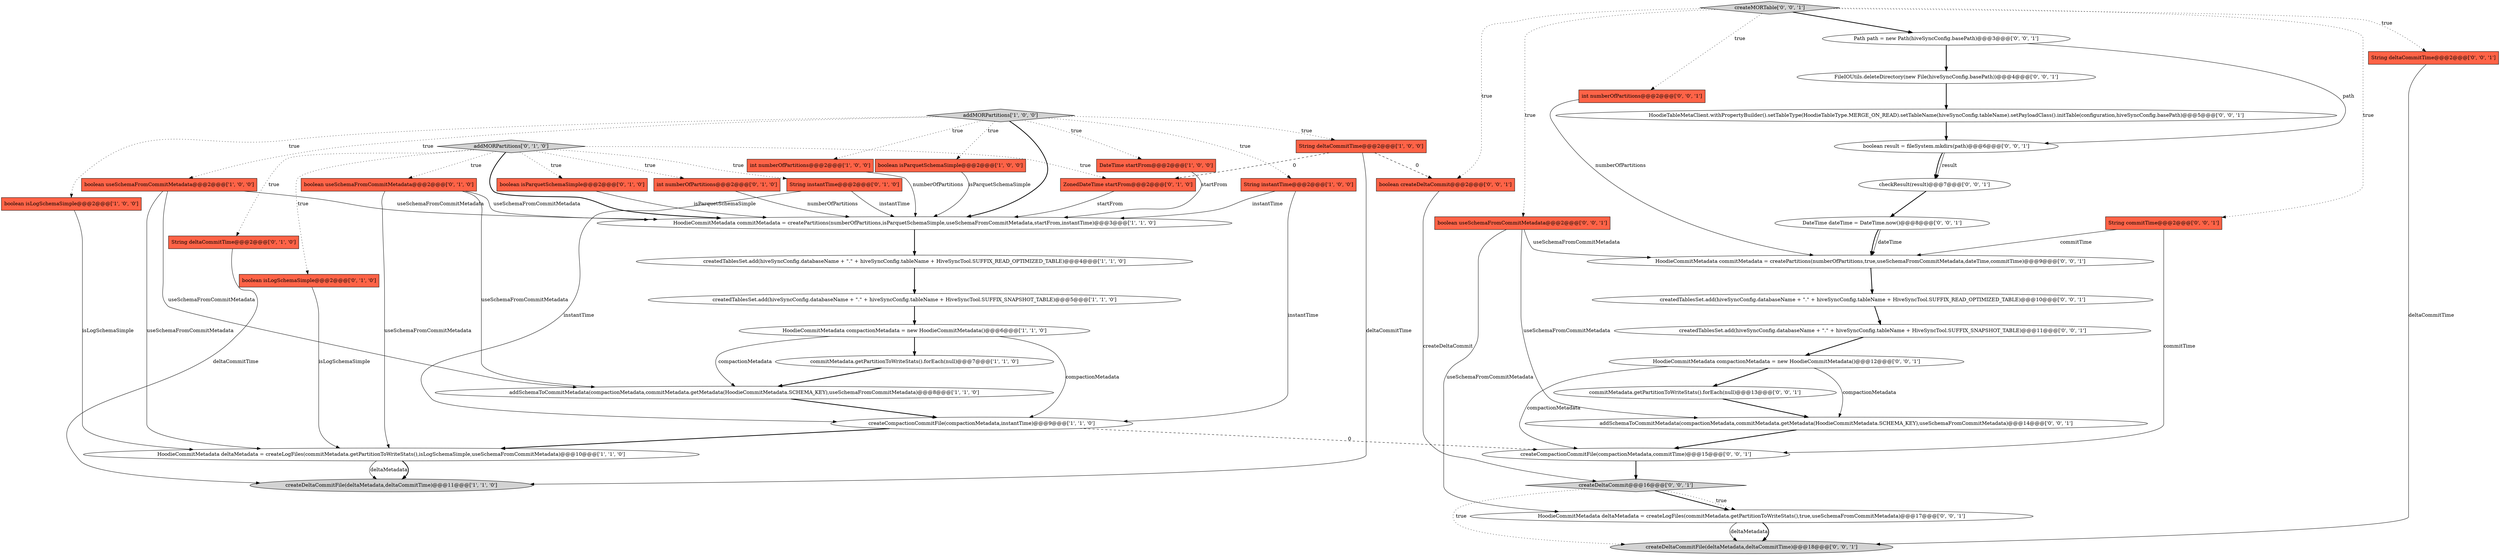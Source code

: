 digraph {
24 [style = filled, label = "ZonedDateTime startFrom@@@2@@@['0', '1', '0']", fillcolor = tomato, shape = box image = "AAA1AAABBB2BBB"];
31 [style = filled, label = "commitMetadata.getPartitionToWriteStats().forEach(null)@@@13@@@['0', '0', '1']", fillcolor = white, shape = ellipse image = "AAA0AAABBB3BBB"];
22 [style = filled, label = "int numberOfPartitions@@@2@@@['0', '1', '0']", fillcolor = tomato, shape = box image = "AAA0AAABBB2BBB"];
45 [style = filled, label = "addSchemaToCommitMetadata(compactionMetadata,commitMetadata.getMetadata(HoodieCommitMetadata.SCHEMA_KEY),useSchemaFromCommitMetadata)@@@14@@@['0', '0', '1']", fillcolor = white, shape = ellipse image = "AAA0AAABBB3BBB"];
18 [style = filled, label = "boolean useSchemaFromCommitMetadata@@@2@@@['0', '1', '0']", fillcolor = tomato, shape = box image = "AAA0AAABBB2BBB"];
4 [style = filled, label = "String instantTime@@@2@@@['1', '0', '0']", fillcolor = tomato, shape = box image = "AAA0AAABBB1BBB"];
10 [style = filled, label = "DateTime startFrom@@@2@@@['1', '0', '0']", fillcolor = tomato, shape = box image = "AAA0AAABBB1BBB"];
39 [style = filled, label = "createdTablesSet.add(hiveSyncConfig.databaseName + \".\" + hiveSyncConfig.tableName + HiveSyncTool.SUFFIX_SNAPSHOT_TABLE)@@@11@@@['0', '0', '1']", fillcolor = white, shape = ellipse image = "AAA0AAABBB3BBB"];
1 [style = filled, label = "int numberOfPartitions@@@2@@@['1', '0', '0']", fillcolor = tomato, shape = box image = "AAA0AAABBB1BBB"];
34 [style = filled, label = "createMORTable['0', '0', '1']", fillcolor = lightgray, shape = diamond image = "AAA0AAABBB3BBB"];
12 [style = filled, label = "String deltaCommitTime@@@2@@@['1', '0', '0']", fillcolor = tomato, shape = box image = "AAA1AAABBB1BBB"];
43 [style = filled, label = "HoodieCommitMetadata deltaMetadata = createLogFiles(commitMetadata.getPartitionToWriteStats(),true,useSchemaFromCommitMetadata)@@@17@@@['0', '0', '1']", fillcolor = white, shape = ellipse image = "AAA0AAABBB3BBB"];
25 [style = filled, label = "String deltaCommitTime@@@2@@@['0', '0', '1']", fillcolor = tomato, shape = box image = "AAA0AAABBB3BBB"];
27 [style = filled, label = "createDeltaCommit@@@16@@@['0', '0', '1']", fillcolor = lightgray, shape = diamond image = "AAA0AAABBB3BBB"];
44 [style = filled, label = "HoodieTableMetaClient.withPropertyBuilder().setTableType(HoodieTableType.MERGE_ON_READ).setTableName(hiveSyncConfig.tableName).setPayloadClass().initTable(configuration,hiveSyncConfig.basePath)@@@5@@@['0', '0', '1']", fillcolor = white, shape = ellipse image = "AAA0AAABBB3BBB"];
13 [style = filled, label = "createdTablesSet.add(hiveSyncConfig.databaseName + \".\" + hiveSyncConfig.tableName + HiveSyncTool.SUFFIX_READ_OPTIMIZED_TABLE)@@@4@@@['1', '1', '0']", fillcolor = white, shape = ellipse image = "AAA0AAABBB1BBB"];
20 [style = filled, label = "String deltaCommitTime@@@2@@@['0', '1', '0']", fillcolor = tomato, shape = box image = "AAA0AAABBB2BBB"];
29 [style = filled, label = "boolean useSchemaFromCommitMetadata@@@2@@@['0', '0', '1']", fillcolor = tomato, shape = box image = "AAA0AAABBB3BBB"];
41 [style = filled, label = "HoodieCommitMetadata compactionMetadata = new HoodieCommitMetadata()@@@12@@@['0', '0', '1']", fillcolor = white, shape = ellipse image = "AAA0AAABBB3BBB"];
8 [style = filled, label = "commitMetadata.getPartitionToWriteStats().forEach(null)@@@7@@@['1', '1', '0']", fillcolor = white, shape = ellipse image = "AAA0AAABBB1BBB"];
9 [style = filled, label = "boolean isLogSchemaSimple@@@2@@@['1', '0', '0']", fillcolor = tomato, shape = box image = "AAA0AAABBB1BBB"];
35 [style = filled, label = "String commitTime@@@2@@@['0', '0', '1']", fillcolor = tomato, shape = box image = "AAA0AAABBB3BBB"];
36 [style = filled, label = "createdTablesSet.add(hiveSyncConfig.databaseName + \".\" + hiveSyncConfig.tableName + HiveSyncTool.SUFFIX_READ_OPTIMIZED_TABLE)@@@10@@@['0', '0', '1']", fillcolor = white, shape = ellipse image = "AAA0AAABBB3BBB"];
3 [style = filled, label = "boolean isParquetSchemaSimple@@@2@@@['1', '0', '0']", fillcolor = tomato, shape = box image = "AAA0AAABBB1BBB"];
26 [style = filled, label = "DateTime dateTime = DateTime.now()@@@8@@@['0', '0', '1']", fillcolor = white, shape = ellipse image = "AAA0AAABBB3BBB"];
6 [style = filled, label = "HoodieCommitMetadata commitMetadata = createPartitions(numberOfPartitions,isParquetSchemaSimple,useSchemaFromCommitMetadata,startFrom,instantTime)@@@3@@@['1', '1', '0']", fillcolor = white, shape = ellipse image = "AAA0AAABBB1BBB"];
0 [style = filled, label = "HoodieCommitMetadata compactionMetadata = new HoodieCommitMetadata()@@@6@@@['1', '1', '0']", fillcolor = white, shape = ellipse image = "AAA0AAABBB1BBB"];
2 [style = filled, label = "createCompactionCommitFile(compactionMetadata,instantTime)@@@9@@@['1', '1', '0']", fillcolor = white, shape = ellipse image = "AAA0AAABBB1BBB"];
42 [style = filled, label = "boolean createDeltaCommit@@@2@@@['0', '0', '1']", fillcolor = tomato, shape = box image = "AAA0AAABBB3BBB"];
40 [style = filled, label = "int numberOfPartitions@@@2@@@['0', '0', '1']", fillcolor = tomato, shape = box image = "AAA0AAABBB3BBB"];
38 [style = filled, label = "FileIOUtils.deleteDirectory(new File(hiveSyncConfig.basePath))@@@4@@@['0', '0', '1']", fillcolor = white, shape = ellipse image = "AAA0AAABBB3BBB"];
16 [style = filled, label = "createdTablesSet.add(hiveSyncConfig.databaseName + \".\" + hiveSyncConfig.tableName + HiveSyncTool.SUFFIX_SNAPSHOT_TABLE)@@@5@@@['1', '1', '0']", fillcolor = white, shape = ellipse image = "AAA0AAABBB1BBB"];
46 [style = filled, label = "checkResult(result)@@@7@@@['0', '0', '1']", fillcolor = white, shape = ellipse image = "AAA0AAABBB3BBB"];
14 [style = filled, label = "addMORPartitions['1', '0', '0']", fillcolor = lightgray, shape = diamond image = "AAA0AAABBB1BBB"];
28 [style = filled, label = "createDeltaCommitFile(deltaMetadata,deltaCommitTime)@@@18@@@['0', '0', '1']", fillcolor = lightgray, shape = ellipse image = "AAA0AAABBB3BBB"];
7 [style = filled, label = "HoodieCommitMetadata deltaMetadata = createLogFiles(commitMetadata.getPartitionToWriteStats(),isLogSchemaSimple,useSchemaFromCommitMetadata)@@@10@@@['1', '1', '0']", fillcolor = white, shape = ellipse image = "AAA0AAABBB1BBB"];
15 [style = filled, label = "createDeltaCommitFile(deltaMetadata,deltaCommitTime)@@@11@@@['1', '1', '0']", fillcolor = lightgray, shape = ellipse image = "AAA0AAABBB1BBB"];
11 [style = filled, label = "addSchemaToCommitMetadata(compactionMetadata,commitMetadata.getMetadata(HoodieCommitMetadata.SCHEMA_KEY),useSchemaFromCommitMetadata)@@@8@@@['1', '1', '0']", fillcolor = white, shape = ellipse image = "AAA0AAABBB1BBB"];
19 [style = filled, label = "addMORPartitions['0', '1', '0']", fillcolor = lightgray, shape = diamond image = "AAA0AAABBB2BBB"];
30 [style = filled, label = "boolean result = fileSystem.mkdirs(path)@@@6@@@['0', '0', '1']", fillcolor = white, shape = ellipse image = "AAA0AAABBB3BBB"];
17 [style = filled, label = "boolean isParquetSchemaSimple@@@2@@@['0', '1', '0']", fillcolor = tomato, shape = box image = "AAA0AAABBB2BBB"];
23 [style = filled, label = "boolean isLogSchemaSimple@@@2@@@['0', '1', '0']", fillcolor = tomato, shape = box image = "AAA0AAABBB2BBB"];
32 [style = filled, label = "Path path = new Path(hiveSyncConfig.basePath)@@@3@@@['0', '0', '1']", fillcolor = white, shape = ellipse image = "AAA0AAABBB3BBB"];
5 [style = filled, label = "boolean useSchemaFromCommitMetadata@@@2@@@['1', '0', '0']", fillcolor = tomato, shape = box image = "AAA0AAABBB1BBB"];
33 [style = filled, label = "HoodieCommitMetadata commitMetadata = createPartitions(numberOfPartitions,true,useSchemaFromCommitMetadata,dateTime,commitTime)@@@9@@@['0', '0', '1']", fillcolor = white, shape = ellipse image = "AAA0AAABBB3BBB"];
21 [style = filled, label = "String instantTime@@@2@@@['0', '1', '0']", fillcolor = tomato, shape = box image = "AAA0AAABBB2BBB"];
37 [style = filled, label = "createCompactionCommitFile(compactionMetadata,commitTime)@@@15@@@['0', '0', '1']", fillcolor = white, shape = ellipse image = "AAA0AAABBB3BBB"];
16->0 [style = bold, label=""];
18->6 [style = solid, label="useSchemaFromCommitMetadata"];
38->44 [style = bold, label=""];
37->27 [style = bold, label=""];
9->7 [style = solid, label="isLogSchemaSimple"];
34->29 [style = dotted, label="true"];
35->33 [style = solid, label="commitTime"];
29->43 [style = solid, label="useSchemaFromCommitMetadata"];
5->6 [style = solid, label="useSchemaFromCommitMetadata"];
30->46 [style = solid, label="result"];
3->6 [style = solid, label="isParquetSchemaSimple"];
30->46 [style = bold, label=""];
12->24 [style = dashed, label="0"];
0->8 [style = bold, label=""];
17->6 [style = solid, label="isParquetSchemaSimple"];
14->3 [style = dotted, label="true"];
29->33 [style = solid, label="useSchemaFromCommitMetadata"];
34->32 [style = bold, label=""];
8->11 [style = bold, label=""];
18->7 [style = solid, label="useSchemaFromCommitMetadata"];
12->15 [style = solid, label="deltaCommitTime"];
25->28 [style = solid, label="deltaCommitTime"];
32->30 [style = solid, label="path"];
14->12 [style = dotted, label="true"];
5->7 [style = solid, label="useSchemaFromCommitMetadata"];
19->17 [style = dotted, label="true"];
19->21 [style = dotted, label="true"];
1->6 [style = solid, label="numberOfPartitions"];
41->45 [style = solid, label="compactionMetadata"];
43->28 [style = solid, label="deltaMetadata"];
19->6 [style = bold, label=""];
13->16 [style = bold, label=""];
26->33 [style = solid, label="dateTime"];
23->7 [style = solid, label="isLogSchemaSimple"];
5->11 [style = solid, label="useSchemaFromCommitMetadata"];
2->37 [style = dashed, label="0"];
33->36 [style = bold, label=""];
19->22 [style = dotted, label="true"];
39->41 [style = bold, label=""];
14->1 [style = dotted, label="true"];
7->15 [style = solid, label="deltaMetadata"];
14->4 [style = dotted, label="true"];
4->2 [style = solid, label="instantTime"];
14->6 [style = bold, label=""];
44->30 [style = bold, label=""];
18->11 [style = solid, label="useSchemaFromCommitMetadata"];
27->43 [style = bold, label=""];
42->27 [style = solid, label="createDeltaCommit"];
19->18 [style = dotted, label="true"];
19->24 [style = dotted, label="true"];
36->39 [style = bold, label=""];
10->6 [style = solid, label="startFrom"];
0->2 [style = solid, label="compactionMetadata"];
12->42 [style = dashed, label="0"];
4->6 [style = solid, label="instantTime"];
14->5 [style = dotted, label="true"];
21->2 [style = solid, label="instantTime"];
34->35 [style = dotted, label="true"];
6->13 [style = bold, label=""];
24->6 [style = solid, label="startFrom"];
35->37 [style = solid, label="commitTime"];
7->15 [style = bold, label=""];
40->33 [style = solid, label="numberOfPartitions"];
41->31 [style = bold, label=""];
34->25 [style = dotted, label="true"];
34->40 [style = dotted, label="true"];
29->45 [style = solid, label="useSchemaFromCommitMetadata"];
41->37 [style = solid, label="compactionMetadata"];
27->43 [style = dotted, label="true"];
19->20 [style = dotted, label="true"];
19->23 [style = dotted, label="true"];
22->6 [style = solid, label="numberOfPartitions"];
11->2 [style = bold, label=""];
14->10 [style = dotted, label="true"];
21->6 [style = solid, label="instantTime"];
43->28 [style = bold, label=""];
32->38 [style = bold, label=""];
27->28 [style = dotted, label="true"];
20->15 [style = solid, label="deltaCommitTime"];
46->26 [style = bold, label=""];
34->42 [style = dotted, label="true"];
0->11 [style = solid, label="compactionMetadata"];
45->37 [style = bold, label=""];
14->9 [style = dotted, label="true"];
2->7 [style = bold, label=""];
26->33 [style = bold, label=""];
31->45 [style = bold, label=""];
}
